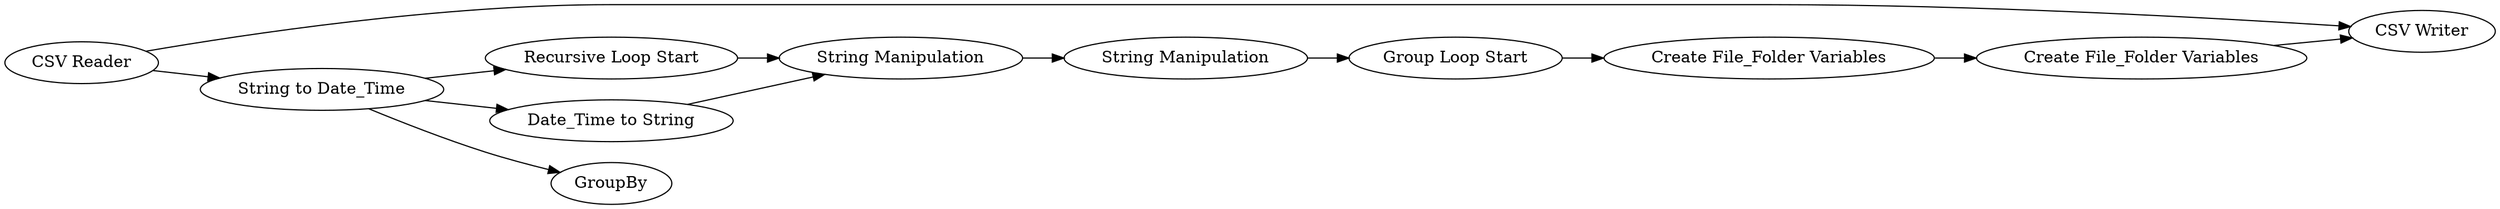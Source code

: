 digraph {
	"-5713266271738498533_19" [label="Group Loop Start"]
	"-5713266271738498533_2" [label="CSV Reader"]
	"-5713266271738498533_15" [label="CSV Writer"]
	"-5713266271738498533_14" [label="String Manipulation"]
	"-5713266271738498533_8" [label="String to Date_Time"]
	"-5713266271738498533_25" [label="Recursive Loop Start"]
	"-5713266271738498533_20" [label="Create File_Folder Variables"]
	"-5713266271738498533_10" [label="Date_Time to String"]
	"-5713266271738498533_23" [label="Create File_Folder Variables"]
	"-5713266271738498533_12" [label="String Manipulation"]
	"-5713266271738498533_17" [label=GroupBy]
	"-5713266271738498533_23" -> "-5713266271738498533_15"
	"-5713266271738498533_14" -> "-5713266271738498533_19"
	"-5713266271738498533_2" -> "-5713266271738498533_8"
	"-5713266271738498533_25" -> "-5713266271738498533_12"
	"-5713266271738498533_8" -> "-5713266271738498533_25"
	"-5713266271738498533_2" -> "-5713266271738498533_15"
	"-5713266271738498533_19" -> "-5713266271738498533_20"
	"-5713266271738498533_12" -> "-5713266271738498533_14"
	"-5713266271738498533_20" -> "-5713266271738498533_23"
	"-5713266271738498533_8" -> "-5713266271738498533_10"
	"-5713266271738498533_8" -> "-5713266271738498533_17"
	"-5713266271738498533_10" -> "-5713266271738498533_12"
	rankdir=LR
}
